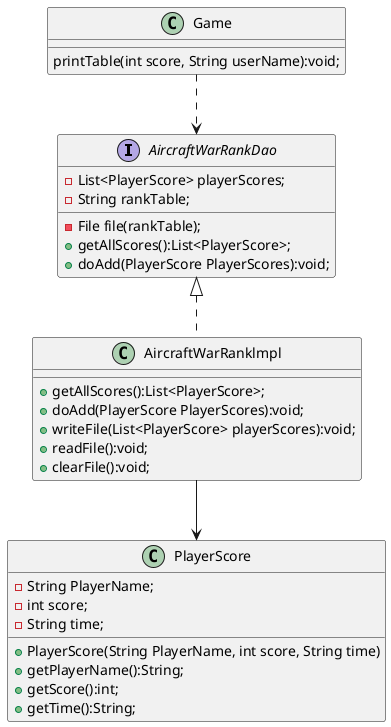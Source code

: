 @startuml

interface AircraftWarRankDao{
    - List<PlayerScore> playerScores;
    - String rankTable;
    - File file(rankTable);
    + getAllScores():List<PlayerScore>;
    + doAdd(PlayerScore PlayerScores):void;
}

class AircraftWarRanklmpl{
    + getAllScores():List<PlayerScore>;
    + doAdd(PlayerScore PlayerScores):void;
    + writeFile(List<PlayerScore> playerScores):void;
    + readFile():void;
    + clearFile():void;
}


class PlayerScore{
    - String PlayerName;
    - int score;
    - String time;
    + PlayerScore(String PlayerName, int score, String time)
    +  getPlayerName():String;
    +  getScore():int;
    +  getTime():String;
    }

class Game{
    printTable(int score, String userName):void;
}
AircraftWarRankDao <|.. AircraftWarRanklmpl
AircraftWarRanklmpl --> PlayerScore
Game ..> AircraftWarRankDao
@enduml
